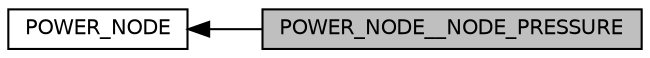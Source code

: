 digraph "POWER_NODE__NODE_PRESSURE"
{
  edge [fontname="Helvetica",fontsize="10",labelfontname="Helvetica",labelfontsize="10"];
  node [fontname="Helvetica",fontsize="10",shape=record];
  rankdir=LR;
  Node1 [label="POWER_NODE",height=0.2,width=0.4,color="black", fillcolor="white", style="filled",URL="$group___p_o_w_e_r___n_o_d_e.html"];
  Node0 [label="POWER_NODE__NODE_PRESSURE",height=0.2,width=0.4,color="black", fillcolor="grey75", style="filled", fontcolor="black"];
  Node1->Node0 [shape=plaintext, dir="back", style="solid"];
}
